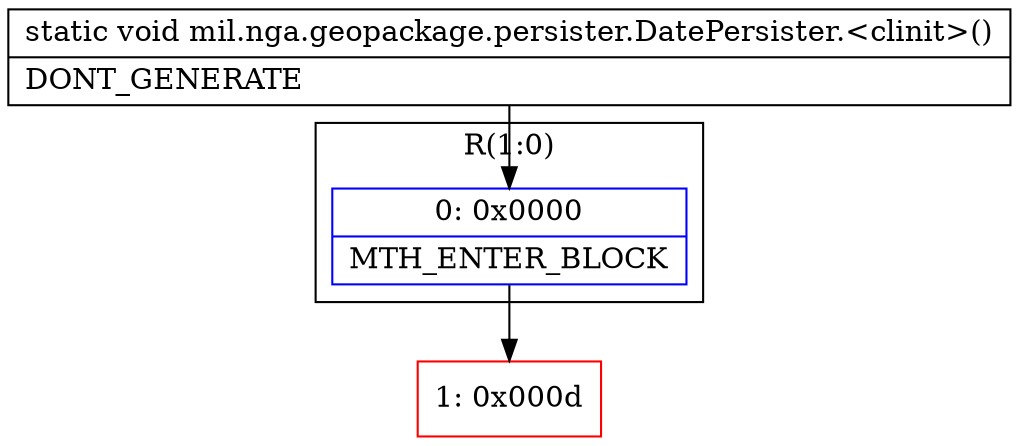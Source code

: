 digraph "CFG formil.nga.geopackage.persister.DatePersister.\<clinit\>()V" {
subgraph cluster_Region_1027626821 {
label = "R(1:0)";
node [shape=record,color=blue];
Node_0 [shape=record,label="{0\:\ 0x0000|MTH_ENTER_BLOCK\l}"];
}
Node_1 [shape=record,color=red,label="{1\:\ 0x000d}"];
MethodNode[shape=record,label="{static void mil.nga.geopackage.persister.DatePersister.\<clinit\>()  | DONT_GENERATE\l}"];
MethodNode -> Node_0;
Node_0 -> Node_1;
}

